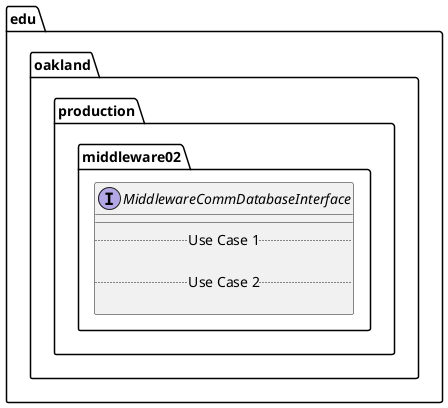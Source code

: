 @startuml MiddlewareCommDatabaseInterface

package edu.oakland.production.middleware02 {
    interface MiddlewareCommDatabaseInterface {
        __
        .. Use Case 1 ..

        .. Use Case 2 ..

    }
}

@enduml